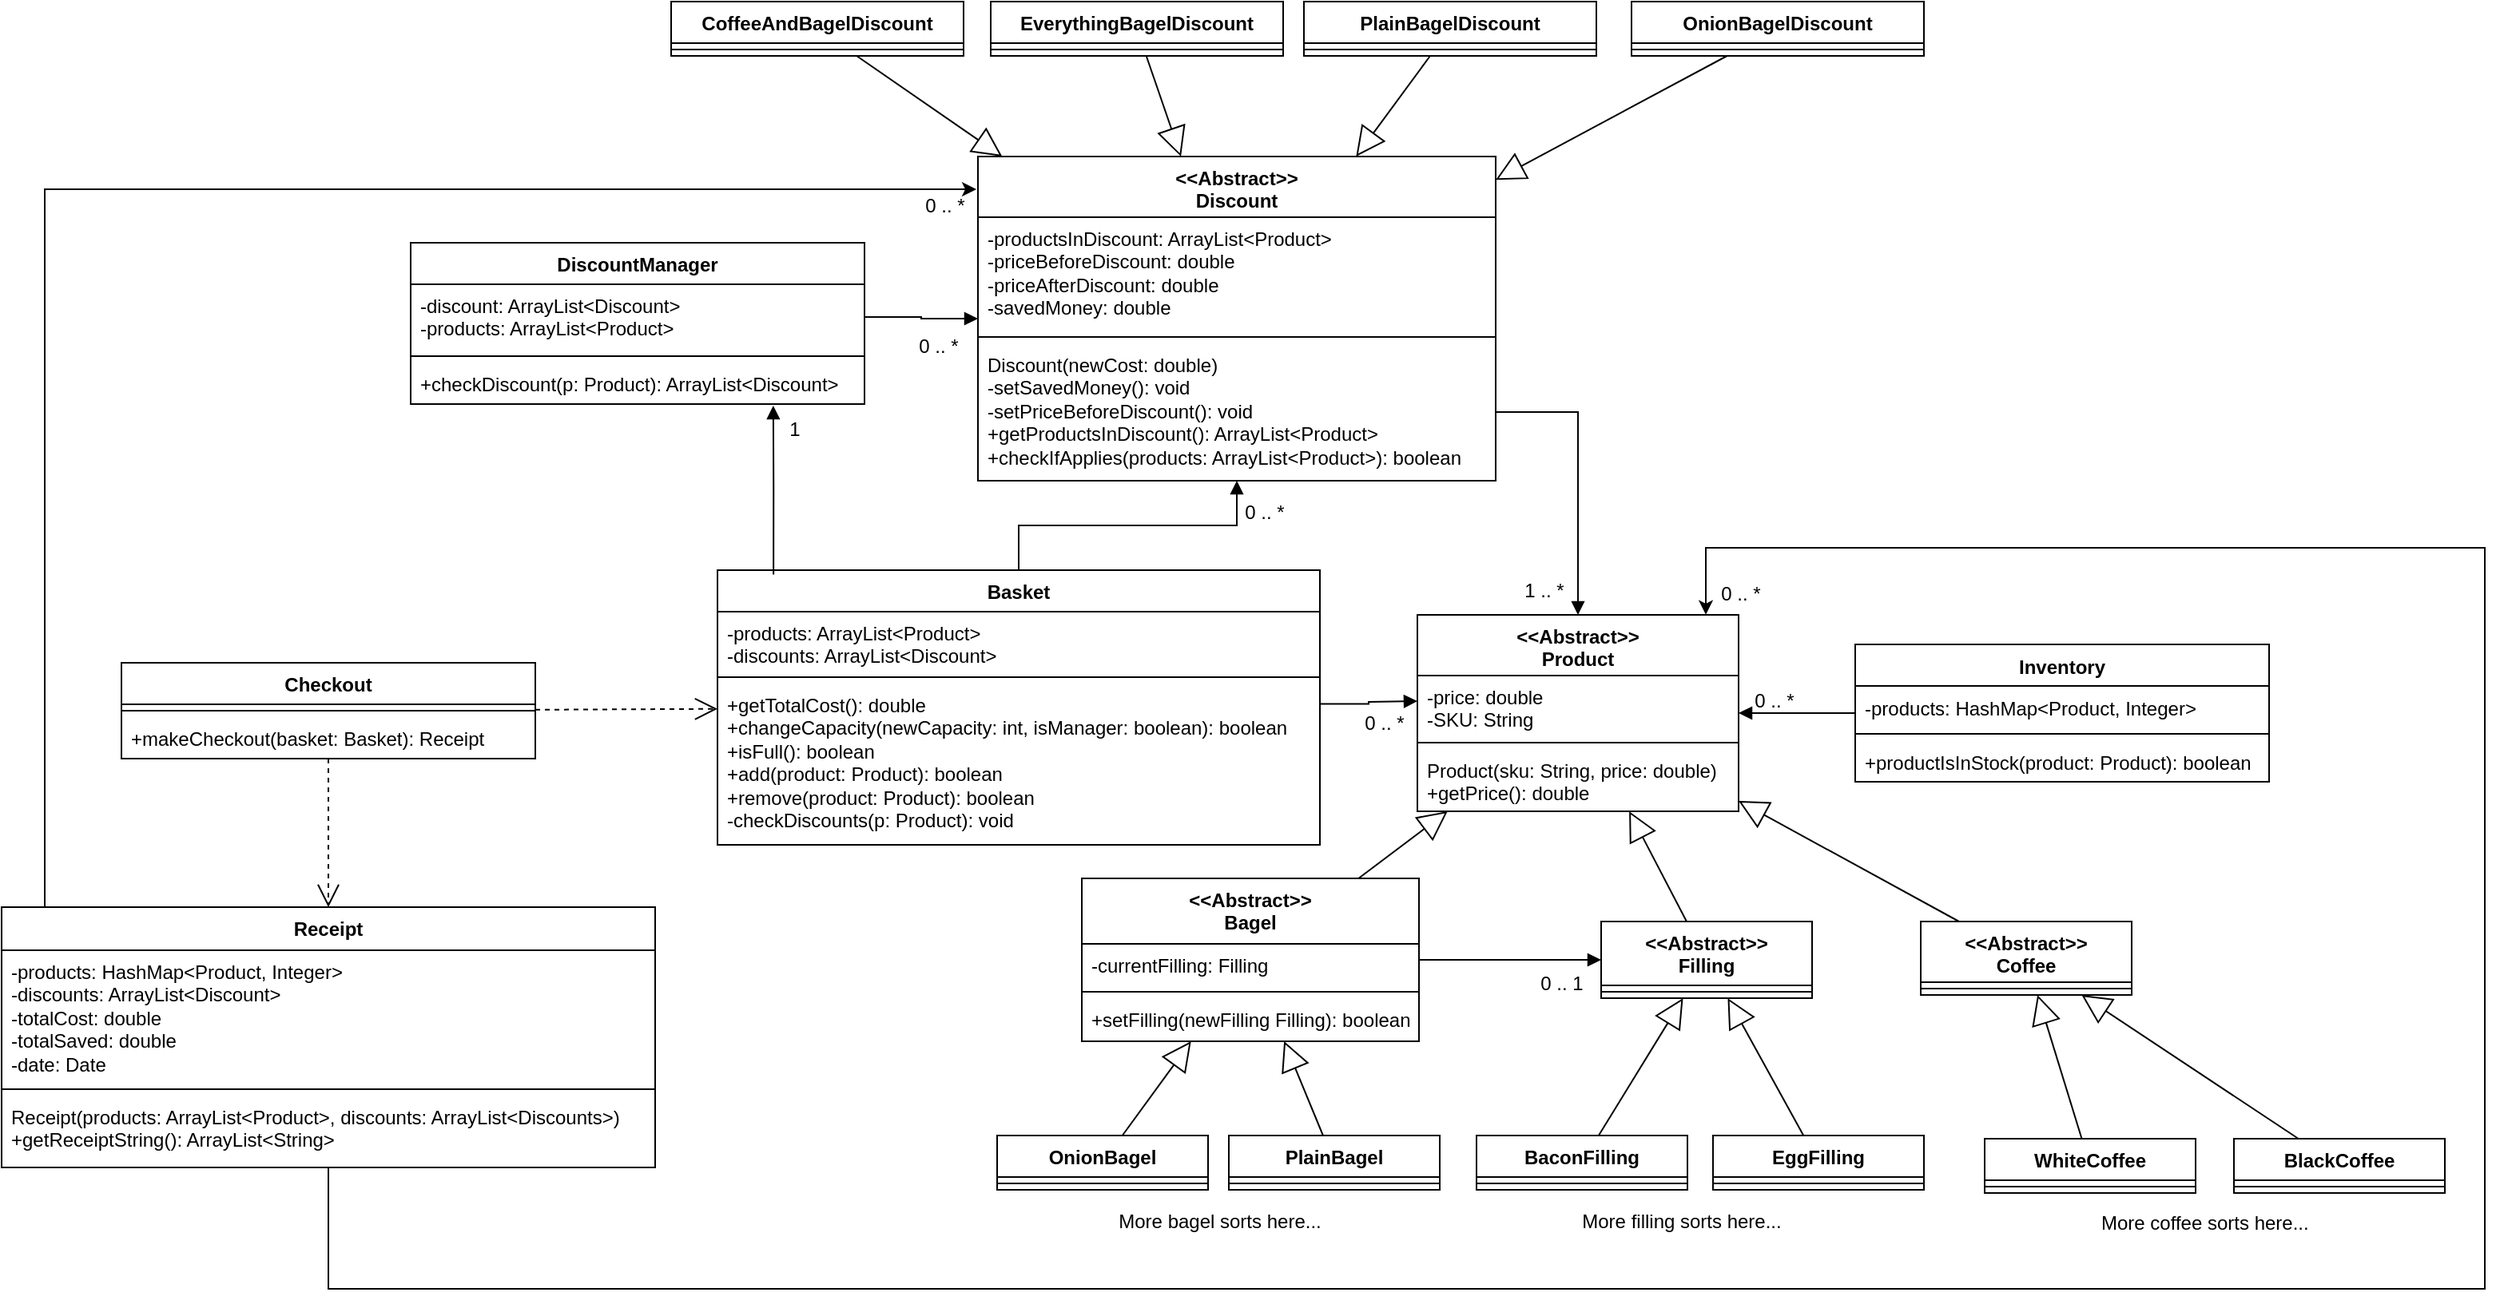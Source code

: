 <mxfile version="24.7.7">
  <diagram name="Page-1" id="9ip3kXWo48RLt1bqd2WV">
    <mxGraphModel dx="2920" dy="1353" grid="0" gridSize="10" guides="1" tooltips="1" connect="1" arrows="1" fold="1" page="0" pageScale="1" pageWidth="850" pageHeight="1100" math="0" shadow="0">
      <root>
        <mxCell id="0" />
        <mxCell id="1" parent="0" />
        <mxCell id="art9_8zCxhzfeoC4gniP-1" value="Inventory" style="swimlane;fontStyle=1;align=center;verticalAlign=top;childLayout=stackLayout;horizontal=1;startSize=26;horizontalStack=0;resizeParent=1;resizeParentMax=0;resizeLast=0;collapsible=1;marginBottom=0;whiteSpace=wrap;html=1;" parent="1" vertex="1">
          <mxGeometry x="718" y="11.5" width="259" height="86" as="geometry" />
        </mxCell>
        <mxCell id="art9_8zCxhzfeoC4gniP-2" value="-products: HashMap&amp;lt;Product, Integer&amp;gt;" style="text;strokeColor=none;fillColor=none;align=left;verticalAlign=top;spacingLeft=4;spacingRight=4;overflow=hidden;rotatable=0;points=[[0,0.5],[1,0.5]];portConstraint=eastwest;whiteSpace=wrap;html=1;" parent="art9_8zCxhzfeoC4gniP-1" vertex="1">
          <mxGeometry y="26" width="259" height="26" as="geometry" />
        </mxCell>
        <mxCell id="art9_8zCxhzfeoC4gniP-3" value="" style="line;strokeWidth=1;fillColor=none;align=left;verticalAlign=middle;spacingTop=-1;spacingLeft=3;spacingRight=3;rotatable=0;labelPosition=right;points=[];portConstraint=eastwest;strokeColor=inherit;" parent="art9_8zCxhzfeoC4gniP-1" vertex="1">
          <mxGeometry y="52" width="259" height="8" as="geometry" />
        </mxCell>
        <mxCell id="art9_8zCxhzfeoC4gniP-4" value="+productIsInStock(product: Product): boolean" style="text;strokeColor=none;fillColor=none;align=left;verticalAlign=top;spacingLeft=4;spacingRight=4;overflow=hidden;rotatable=0;points=[[0,0.5],[1,0.5]];portConstraint=eastwest;whiteSpace=wrap;html=1;" parent="art9_8zCxhzfeoC4gniP-1" vertex="1">
          <mxGeometry y="60" width="259" height="26" as="geometry" />
        </mxCell>
        <mxCell id="art9_8zCxhzfeoC4gniP-5" value="&lt;div&gt;&amp;lt;&amp;lt;Abstract&amp;gt;&amp;gt;&lt;/div&gt;Product" style="swimlane;fontStyle=1;align=center;verticalAlign=top;childLayout=stackLayout;horizontal=1;startSize=38;horizontalStack=0;resizeParent=1;resizeParentMax=0;resizeLast=0;collapsible=1;marginBottom=0;whiteSpace=wrap;html=1;" parent="1" vertex="1">
          <mxGeometry x="444" y="-7" width="201" height="123" as="geometry" />
        </mxCell>
        <mxCell id="art9_8zCxhzfeoC4gniP-6" value="-price: double&lt;div&gt;-SKU: String&lt;/div&gt;" style="text;strokeColor=none;fillColor=none;align=left;verticalAlign=top;spacingLeft=4;spacingRight=4;overflow=hidden;rotatable=0;points=[[0,0.5],[1,0.5]];portConstraint=eastwest;whiteSpace=wrap;html=1;" parent="art9_8zCxhzfeoC4gniP-5" vertex="1">
          <mxGeometry y="38" width="201" height="38" as="geometry" />
        </mxCell>
        <mxCell id="art9_8zCxhzfeoC4gniP-7" value="" style="line;strokeWidth=1;fillColor=none;align=left;verticalAlign=middle;spacingTop=-1;spacingLeft=3;spacingRight=3;rotatable=0;labelPosition=right;points=[];portConstraint=eastwest;strokeColor=inherit;" parent="art9_8zCxhzfeoC4gniP-5" vertex="1">
          <mxGeometry y="76" width="201" height="8" as="geometry" />
        </mxCell>
        <mxCell id="art9_8zCxhzfeoC4gniP-8" value="&lt;div&gt;Product(sku: String, price: double)&lt;/div&gt;+getPrice(): double" style="text;strokeColor=none;fillColor=none;align=left;verticalAlign=top;spacingLeft=4;spacingRight=4;overflow=hidden;rotatable=0;points=[[0,0.5],[1,0.5]];portConstraint=eastwest;whiteSpace=wrap;html=1;" parent="art9_8zCxhzfeoC4gniP-5" vertex="1">
          <mxGeometry y="84" width="201" height="39" as="geometry" />
        </mxCell>
        <mxCell id="art9_8zCxhzfeoC4gniP-9" value="Basket" style="swimlane;fontStyle=1;align=center;verticalAlign=top;childLayout=stackLayout;horizontal=1;startSize=26;horizontalStack=0;resizeParent=1;resizeParentMax=0;resizeLast=0;collapsible=1;marginBottom=0;whiteSpace=wrap;html=1;" parent="1" vertex="1">
          <mxGeometry x="6" y="-35" width="377" height="172" as="geometry" />
        </mxCell>
        <mxCell id="art9_8zCxhzfeoC4gniP-10" value="-products: ArrayList&amp;lt;Product&amp;gt;&lt;div&gt;-discounts: ArrayList&amp;lt;Discount&amp;gt;&lt;/div&gt;" style="text;strokeColor=none;fillColor=none;align=left;verticalAlign=top;spacingLeft=4;spacingRight=4;overflow=hidden;rotatable=0;points=[[0,0.5],[1,0.5]];portConstraint=eastwest;whiteSpace=wrap;html=1;" parent="art9_8zCxhzfeoC4gniP-9" vertex="1">
          <mxGeometry y="26" width="377" height="37" as="geometry" />
        </mxCell>
        <mxCell id="art9_8zCxhzfeoC4gniP-11" value="" style="line;strokeWidth=1;fillColor=none;align=left;verticalAlign=middle;spacingTop=-1;spacingLeft=3;spacingRight=3;rotatable=0;labelPosition=right;points=[];portConstraint=eastwest;strokeColor=inherit;" parent="art9_8zCxhzfeoC4gniP-9" vertex="1">
          <mxGeometry y="63" width="377" height="8" as="geometry" />
        </mxCell>
        <mxCell id="art9_8zCxhzfeoC4gniP-12" value="+getTotalCost(): double&lt;div&gt;+changeCapacity(newCapacity: int, isManager: boolean): boolean&lt;/div&gt;&lt;div&gt;+isFull(): boolean&lt;/div&gt;&lt;div&gt;+add(product: Product): boolean&lt;/div&gt;&lt;div&gt;+remove(product: Product): boolean&lt;/div&gt;&lt;div&gt;-checkDiscounts(p: Product): void&lt;/div&gt;" style="text;strokeColor=none;fillColor=none;align=left;verticalAlign=top;spacingLeft=4;spacingRight=4;overflow=hidden;rotatable=0;points=[[0,0.5],[1,0.5]];portConstraint=eastwest;whiteSpace=wrap;html=1;" parent="art9_8zCxhzfeoC4gniP-9" vertex="1">
          <mxGeometry y="71" width="377" height="101" as="geometry" />
        </mxCell>
        <mxCell id="art9_8zCxhzfeoC4gniP-22" value="&lt;div&gt;&amp;lt;&amp;lt;Abstract&amp;gt;&amp;gt;&lt;/div&gt;Bagel&lt;div&gt;&lt;br&gt;&lt;/div&gt;" style="swimlane;fontStyle=1;align=center;verticalAlign=top;childLayout=stackLayout;horizontal=1;startSize=41;horizontalStack=0;resizeParent=1;resizeParentMax=0;resizeLast=0;collapsible=1;marginBottom=0;whiteSpace=wrap;html=1;" parent="1" vertex="1">
          <mxGeometry x="234" y="158" width="211" height="102" as="geometry" />
        </mxCell>
        <mxCell id="art9_8zCxhzfeoC4gniP-23" value="-currentFilling: Filling" style="text;strokeColor=none;fillColor=none;align=left;verticalAlign=top;spacingLeft=4;spacingRight=4;overflow=hidden;rotatable=0;points=[[0,0.5],[1,0.5]];portConstraint=eastwest;whiteSpace=wrap;html=1;" parent="art9_8zCxhzfeoC4gniP-22" vertex="1">
          <mxGeometry y="41" width="211" height="26" as="geometry" />
        </mxCell>
        <mxCell id="art9_8zCxhzfeoC4gniP-24" value="" style="line;strokeWidth=1;fillColor=none;align=left;verticalAlign=middle;spacingTop=-1;spacingLeft=3;spacingRight=3;rotatable=0;labelPosition=right;points=[];portConstraint=eastwest;strokeColor=inherit;" parent="art9_8zCxhzfeoC4gniP-22" vertex="1">
          <mxGeometry y="67" width="211" height="8" as="geometry" />
        </mxCell>
        <mxCell id="art9_8zCxhzfeoC4gniP-25" value="+setFilling(newFilling Filling): boolean&lt;div&gt;&lt;/div&gt;" style="text;strokeColor=none;fillColor=none;align=left;verticalAlign=top;spacingLeft=4;spacingRight=4;overflow=hidden;rotatable=0;points=[[0,0.5],[1,0.5]];portConstraint=eastwest;whiteSpace=wrap;html=1;" parent="art9_8zCxhzfeoC4gniP-22" vertex="1">
          <mxGeometry y="75" width="211" height="27" as="geometry" />
        </mxCell>
        <mxCell id="art9_8zCxhzfeoC4gniP-26" value="&lt;div&gt;&amp;lt;&amp;lt;Abstract&amp;gt;&amp;gt;&lt;/div&gt;Filling" style="swimlane;fontStyle=1;align=center;verticalAlign=top;childLayout=stackLayout;horizontal=1;startSize=40;horizontalStack=0;resizeParent=1;resizeParentMax=0;resizeLast=0;collapsible=1;marginBottom=0;whiteSpace=wrap;html=1;" parent="1" vertex="1">
          <mxGeometry x="559" y="185" width="132" height="48" as="geometry" />
        </mxCell>
        <mxCell id="art9_8zCxhzfeoC4gniP-28" value="" style="line;strokeWidth=1;fillColor=none;align=left;verticalAlign=middle;spacingTop=-1;spacingLeft=3;spacingRight=3;rotatable=0;labelPosition=right;points=[];portConstraint=eastwest;strokeColor=inherit;" parent="art9_8zCxhzfeoC4gniP-26" vertex="1">
          <mxGeometry y="40" width="132" height="8" as="geometry" />
        </mxCell>
        <mxCell id="art9_8zCxhzfeoC4gniP-30" value="&lt;div&gt;&amp;lt;&amp;lt;Abstract&amp;gt;&amp;gt;&lt;/div&gt;Coffee" style="swimlane;fontStyle=1;align=center;verticalAlign=top;childLayout=stackLayout;horizontal=1;startSize=38;horizontalStack=0;resizeParent=1;resizeParentMax=0;resizeLast=0;collapsible=1;marginBottom=0;whiteSpace=wrap;html=1;" parent="1" vertex="1">
          <mxGeometry x="759" y="185" width="132" height="46" as="geometry" />
        </mxCell>
        <mxCell id="art9_8zCxhzfeoC4gniP-32" value="" style="line;strokeWidth=1;fillColor=none;align=left;verticalAlign=middle;spacingTop=-1;spacingLeft=3;spacingRight=3;rotatable=0;labelPosition=right;points=[];portConstraint=eastwest;strokeColor=inherit;" parent="art9_8zCxhzfeoC4gniP-30" vertex="1">
          <mxGeometry y="38" width="132" height="8" as="geometry" />
        </mxCell>
        <mxCell id="art9_8zCxhzfeoC4gniP-44" value="BaconFilling" style="swimlane;fontStyle=1;align=center;verticalAlign=top;childLayout=stackLayout;horizontal=1;startSize=26;horizontalStack=0;resizeParent=1;resizeParentMax=0;resizeLast=0;collapsible=1;marginBottom=0;whiteSpace=wrap;html=1;" parent="1" vertex="1">
          <mxGeometry x="481" y="319" width="132" height="34" as="geometry" />
        </mxCell>
        <mxCell id="art9_8zCxhzfeoC4gniP-46" value="" style="line;strokeWidth=1;fillColor=none;align=left;verticalAlign=middle;spacingTop=-1;spacingLeft=3;spacingRight=3;rotatable=0;labelPosition=right;points=[];portConstraint=eastwest;strokeColor=inherit;" parent="art9_8zCxhzfeoC4gniP-44" vertex="1">
          <mxGeometry y="26" width="132" height="8" as="geometry" />
        </mxCell>
        <mxCell id="art9_8zCxhzfeoC4gniP-48" value="EggFilling" style="swimlane;fontStyle=1;align=center;verticalAlign=top;childLayout=stackLayout;horizontal=1;startSize=26;horizontalStack=0;resizeParent=1;resizeParentMax=0;resizeLast=0;collapsible=1;marginBottom=0;whiteSpace=wrap;html=1;" parent="1" vertex="1">
          <mxGeometry x="629" y="319" width="132" height="34" as="geometry" />
        </mxCell>
        <mxCell id="art9_8zCxhzfeoC4gniP-49" value="" style="line;strokeWidth=1;fillColor=none;align=left;verticalAlign=middle;spacingTop=-1;spacingLeft=3;spacingRight=3;rotatable=0;labelPosition=right;points=[];portConstraint=eastwest;strokeColor=inherit;" parent="art9_8zCxhzfeoC4gniP-48" vertex="1">
          <mxGeometry y="26" width="132" height="8" as="geometry" />
        </mxCell>
        <mxCell id="art9_8zCxhzfeoC4gniP-51" value="BlackCoffee" style="swimlane;fontStyle=1;align=center;verticalAlign=top;childLayout=stackLayout;horizontal=1;startSize=26;horizontalStack=0;resizeParent=1;resizeParentMax=0;resizeLast=0;collapsible=1;marginBottom=0;whiteSpace=wrap;html=1;" parent="1" vertex="1">
          <mxGeometry x="955" y="321" width="132" height="34" as="geometry" />
        </mxCell>
        <mxCell id="art9_8zCxhzfeoC4gniP-52" value="" style="line;strokeWidth=1;fillColor=none;align=left;verticalAlign=middle;spacingTop=-1;spacingLeft=3;spacingRight=3;rotatable=0;labelPosition=right;points=[];portConstraint=eastwest;strokeColor=inherit;" parent="art9_8zCxhzfeoC4gniP-51" vertex="1">
          <mxGeometry y="26" width="132" height="8" as="geometry" />
        </mxCell>
        <mxCell id="art9_8zCxhzfeoC4gniP-53" value="WhiteCoffee" style="swimlane;fontStyle=1;align=center;verticalAlign=top;childLayout=stackLayout;horizontal=1;startSize=26;horizontalStack=0;resizeParent=1;resizeParentMax=0;resizeLast=0;collapsible=1;marginBottom=0;whiteSpace=wrap;html=1;" parent="1" vertex="1">
          <mxGeometry x="799" y="321" width="132" height="34" as="geometry" />
        </mxCell>
        <mxCell id="art9_8zCxhzfeoC4gniP-54" value="" style="line;strokeWidth=1;fillColor=none;align=left;verticalAlign=middle;spacingTop=-1;spacingLeft=3;spacingRight=3;rotatable=0;labelPosition=right;points=[];portConstraint=eastwest;strokeColor=inherit;" parent="art9_8zCxhzfeoC4gniP-53" vertex="1">
          <mxGeometry y="26" width="132" height="8" as="geometry" />
        </mxCell>
        <mxCell id="art9_8zCxhzfeoC4gniP-56" value="OnionBagel" style="swimlane;fontStyle=1;align=center;verticalAlign=top;childLayout=stackLayout;horizontal=1;startSize=26;horizontalStack=0;resizeParent=1;resizeParentMax=0;resizeLast=0;collapsible=1;marginBottom=0;whiteSpace=wrap;html=1;" parent="1" vertex="1">
          <mxGeometry x="181" y="319" width="132" height="34" as="geometry" />
        </mxCell>
        <mxCell id="art9_8zCxhzfeoC4gniP-57" value="" style="line;strokeWidth=1;fillColor=none;align=left;verticalAlign=middle;spacingTop=-1;spacingLeft=3;spacingRight=3;rotatable=0;labelPosition=right;points=[];portConstraint=eastwest;strokeColor=inherit;" parent="art9_8zCxhzfeoC4gniP-56" vertex="1">
          <mxGeometry y="26" width="132" height="8" as="geometry" />
        </mxCell>
        <mxCell id="art9_8zCxhzfeoC4gniP-58" value="PlainBagel" style="swimlane;fontStyle=1;align=center;verticalAlign=top;childLayout=stackLayout;horizontal=1;startSize=26;horizontalStack=0;resizeParent=1;resizeParentMax=0;resizeLast=0;collapsible=1;marginBottom=0;whiteSpace=wrap;html=1;" parent="1" vertex="1">
          <mxGeometry x="326" y="319" width="132" height="34" as="geometry" />
        </mxCell>
        <mxCell id="art9_8zCxhzfeoC4gniP-59" value="" style="line;strokeWidth=1;fillColor=none;align=left;verticalAlign=middle;spacingTop=-1;spacingLeft=3;spacingRight=3;rotatable=0;labelPosition=right;points=[];portConstraint=eastwest;strokeColor=inherit;" parent="art9_8zCxhzfeoC4gniP-58" vertex="1">
          <mxGeometry y="26" width="132" height="8" as="geometry" />
        </mxCell>
        <mxCell id="art9_8zCxhzfeoC4gniP-60" value="More bagel sorts here..." style="text;html=1;align=center;verticalAlign=middle;resizable=0;points=[];autosize=1;strokeColor=none;fillColor=none;" parent="1" vertex="1">
          <mxGeometry x="247" y="360" width="145" height="26" as="geometry" />
        </mxCell>
        <mxCell id="qm8J2a9NlmdEbv07r1MO-5" value="" style="endArrow=block;endSize=16;endFill=0;html=1;rounded=0;" parent="1" source="art9_8zCxhzfeoC4gniP-22" target="art9_8zCxhzfeoC4gniP-5" edge="1">
          <mxGeometry width="160" relative="1" as="geometry">
            <mxPoint x="376" y="228" as="sourcePoint" />
            <mxPoint x="536" y="228" as="targetPoint" />
          </mxGeometry>
        </mxCell>
        <mxCell id="qm8J2a9NlmdEbv07r1MO-6" value="" style="endArrow=block;endSize=16;endFill=0;html=1;rounded=0;" parent="1" source="art9_8zCxhzfeoC4gniP-26" target="art9_8zCxhzfeoC4gniP-5" edge="1">
          <mxGeometry width="160" relative="1" as="geometry">
            <mxPoint x="444" y="167" as="sourcePoint" />
            <mxPoint x="523" y="102" as="targetPoint" />
          </mxGeometry>
        </mxCell>
        <mxCell id="qm8J2a9NlmdEbv07r1MO-7" value="" style="endArrow=block;endSize=16;endFill=0;html=1;rounded=0;" parent="1" source="art9_8zCxhzfeoC4gniP-30" target="art9_8zCxhzfeoC4gniP-5" edge="1">
          <mxGeometry width="160" relative="1" as="geometry">
            <mxPoint x="454" y="177" as="sourcePoint" />
            <mxPoint x="533" y="112" as="targetPoint" />
          </mxGeometry>
        </mxCell>
        <mxCell id="qm8J2a9NlmdEbv07r1MO-8" value="" style="endArrow=block;endSize=16;endFill=0;html=1;rounded=0;" parent="1" source="art9_8zCxhzfeoC4gniP-56" target="art9_8zCxhzfeoC4gniP-22" edge="1">
          <mxGeometry width="160" relative="1" as="geometry">
            <mxPoint x="436" y="170" as="sourcePoint" />
            <mxPoint x="522" y="102" as="targetPoint" />
          </mxGeometry>
        </mxCell>
        <mxCell id="qm8J2a9NlmdEbv07r1MO-9" value="" style="endArrow=block;endSize=16;endFill=0;html=1;rounded=0;" parent="1" source="art9_8zCxhzfeoC4gniP-44" target="art9_8zCxhzfeoC4gniP-26" edge="1">
          <mxGeometry width="160" relative="1" as="geometry">
            <mxPoint x="389" y="298" as="sourcePoint" />
            <mxPoint x="386" y="257" as="targetPoint" />
          </mxGeometry>
        </mxCell>
        <mxCell id="qm8J2a9NlmdEbv07r1MO-10" value="" style="endArrow=block;endSize=16;endFill=0;html=1;rounded=0;" parent="1" source="art9_8zCxhzfeoC4gniP-51" target="art9_8zCxhzfeoC4gniP-30" edge="1">
          <mxGeometry width="160" relative="1" as="geometry">
            <mxPoint x="399" y="308" as="sourcePoint" />
            <mxPoint x="396" y="267" as="targetPoint" />
          </mxGeometry>
        </mxCell>
        <mxCell id="BCboe23XsfwSdjKiVmGU-1" value="" style="endArrow=block;endFill=1;html=1;edgeStyle=orthogonalEdgeStyle;align=left;verticalAlign=top;rounded=0;" parent="1" source="art9_8zCxhzfeoC4gniP-1" target="art9_8zCxhzfeoC4gniP-5" edge="1">
          <mxGeometry x="0.359" y="33" relative="1" as="geometry">
            <mxPoint x="381" y="74" as="sourcePoint" />
            <mxPoint x="541" y="74" as="targetPoint" />
            <mxPoint y="1" as="offset" />
          </mxGeometry>
        </mxCell>
        <mxCell id="BCboe23XsfwSdjKiVmGU-3" value="0 .. *" style="text;html=1;align=center;verticalAlign=middle;resizable=0;points=[];autosize=1;strokeColor=none;fillColor=none;" parent="1" vertex="1">
          <mxGeometry x="645" y="34" width="43" height="26" as="geometry" />
        </mxCell>
        <mxCell id="BCboe23XsfwSdjKiVmGU-4" value="" style="endArrow=block;endFill=1;html=1;edgeStyle=orthogonalEdgeStyle;align=left;verticalAlign=top;rounded=0;exitX=1.001;exitY=0.126;exitDx=0;exitDy=0;exitPerimeter=0;" parent="1" source="art9_8zCxhzfeoC4gniP-12" edge="1">
          <mxGeometry x="0.359" y="33" relative="1" as="geometry">
            <mxPoint x="408" y="-78" as="sourcePoint" />
            <mxPoint x="444" y="47" as="targetPoint" />
            <mxPoint y="1" as="offset" />
          </mxGeometry>
        </mxCell>
        <mxCell id="BCboe23XsfwSdjKiVmGU-5" value="0 .. *" style="text;html=1;align=center;verticalAlign=middle;resizable=0;points=[];autosize=1;strokeColor=none;fillColor=none;" parent="1" vertex="1">
          <mxGeometry x="401" y="48" width="43" height="26" as="geometry" />
        </mxCell>
        <mxCell id="BCboe23XsfwSdjKiVmGU-7" value="" style="endArrow=block;endSize=16;endFill=0;html=1;rounded=0;" parent="1" source="art9_8zCxhzfeoC4gniP-58" target="art9_8zCxhzfeoC4gniP-22" edge="1">
          <mxGeometry width="160" relative="1" as="geometry">
            <mxPoint x="264" y="286" as="sourcePoint" />
            <mxPoint x="300" y="255" as="targetPoint" />
          </mxGeometry>
        </mxCell>
        <mxCell id="BCboe23XsfwSdjKiVmGU-9" value="" style="endArrow=block;endSize=16;endFill=0;html=1;rounded=0;" parent="1" source="art9_8zCxhzfeoC4gniP-48" target="art9_8zCxhzfeoC4gniP-26" edge="1">
          <mxGeometry width="160" relative="1" as="geometry">
            <mxPoint x="574" y="286" as="sourcePoint" />
            <mxPoint x="598" y="255" as="targetPoint" />
          </mxGeometry>
        </mxCell>
        <mxCell id="BCboe23XsfwSdjKiVmGU-10" value="" style="endArrow=block;endSize=16;endFill=0;html=1;rounded=0;" parent="1" source="art9_8zCxhzfeoC4gniP-53" target="art9_8zCxhzfeoC4gniP-30" edge="1">
          <mxGeometry width="160" relative="1" as="geometry">
            <mxPoint x="894" y="171" as="sourcePoint" />
            <mxPoint x="713" y="106" as="targetPoint" />
          </mxGeometry>
        </mxCell>
        <mxCell id="BCboe23XsfwSdjKiVmGU-11" value="More filling sorts here..." style="text;html=1;align=center;verticalAlign=middle;resizable=0;points=[];autosize=1;strokeColor=none;fillColor=none;" parent="1" vertex="1">
          <mxGeometry x="537" y="360" width="143" height="26" as="geometry" />
        </mxCell>
        <mxCell id="BCboe23XsfwSdjKiVmGU-12" value="&lt;span style=&quot;color: rgb(0, 0, 0); font-family: Helvetica; font-size: 12px; font-style: normal; font-variant-ligatures: normal; font-variant-caps: normal; font-weight: 400; letter-spacing: normal; orphans: 2; text-align: center; text-indent: 0px; text-transform: none; widows: 2; word-spacing: 0px; -webkit-text-stroke-width: 0px; white-space: nowrap; background-color: rgb(255, 255, 255); text-decoration-thickness: initial; text-decoration-style: initial; text-decoration-color: initial; display: inline !important; float: none;&quot;&gt;More coffee sorts here...&lt;/span&gt;" style="text;whiteSpace=wrap;html=1;" parent="1" vertex="1">
          <mxGeometry x="869.5" y="360" width="153" height="36" as="geometry" />
        </mxCell>
        <mxCell id="BCboe23XsfwSdjKiVmGU-13" value="" style="endArrow=block;endFill=1;html=1;edgeStyle=orthogonalEdgeStyle;align=left;verticalAlign=top;rounded=0;" parent="1" source="art9_8zCxhzfeoC4gniP-22" target="art9_8zCxhzfeoC4gniP-26" edge="1">
          <mxGeometry x="0.359" y="33" relative="1" as="geometry">
            <mxPoint x="432" y="198" as="sourcePoint" />
            <mxPoint x="548" y="197" as="targetPoint" />
            <mxPoint y="1" as="offset" />
          </mxGeometry>
        </mxCell>
        <mxCell id="BCboe23XsfwSdjKiVmGU-14" value="0 .. 1" style="text;html=1;align=center;verticalAlign=middle;resizable=0;points=[];autosize=1;strokeColor=none;fillColor=none;" parent="1" vertex="1">
          <mxGeometry x="511" y="211" width="45" height="26" as="geometry" />
        </mxCell>
        <mxCell id="Cs3mGVTrs86efKaVRoAc-2" value="DiscountManager" style="swimlane;fontStyle=1;align=center;verticalAlign=top;childLayout=stackLayout;horizontal=1;startSize=26;horizontalStack=0;resizeParent=1;resizeParentMax=0;resizeLast=0;collapsible=1;marginBottom=0;whiteSpace=wrap;html=1;" parent="1" vertex="1">
          <mxGeometry x="-186" y="-240" width="284" height="101" as="geometry" />
        </mxCell>
        <mxCell id="Cs3mGVTrs86efKaVRoAc-3" value="-discount: ArrayList&amp;lt;Discount&amp;gt;&lt;div&gt;-products: ArrayList&amp;lt;Product&amp;gt;&lt;/div&gt;" style="text;strokeColor=none;fillColor=none;align=left;verticalAlign=top;spacingLeft=4;spacingRight=4;overflow=hidden;rotatable=0;points=[[0,0.5],[1,0.5]];portConstraint=eastwest;whiteSpace=wrap;html=1;" parent="Cs3mGVTrs86efKaVRoAc-2" vertex="1">
          <mxGeometry y="26" width="284" height="41" as="geometry" />
        </mxCell>
        <mxCell id="Cs3mGVTrs86efKaVRoAc-4" value="" style="line;strokeWidth=1;fillColor=none;align=left;verticalAlign=middle;spacingTop=-1;spacingLeft=3;spacingRight=3;rotatable=0;labelPosition=right;points=[];portConstraint=eastwest;strokeColor=inherit;" parent="Cs3mGVTrs86efKaVRoAc-2" vertex="1">
          <mxGeometry y="67" width="284" height="8" as="geometry" />
        </mxCell>
        <mxCell id="Cs3mGVTrs86efKaVRoAc-5" value="+checkDiscount(p: Product): ArrayList&amp;lt;Discount&amp;gt;" style="text;strokeColor=none;fillColor=none;align=left;verticalAlign=top;spacingLeft=4;spacingRight=4;overflow=hidden;rotatable=0;points=[[0,0.5],[1,0.5]];portConstraint=eastwest;whiteSpace=wrap;html=1;" parent="Cs3mGVTrs86efKaVRoAc-2" vertex="1">
          <mxGeometry y="75" width="284" height="26" as="geometry" />
        </mxCell>
        <mxCell id="Cs3mGVTrs86efKaVRoAc-6" value="&lt;div&gt;&amp;lt;&amp;lt;Abstract&amp;gt;&amp;gt;&lt;/div&gt;&lt;div&gt;Discount&lt;/div&gt;" style="swimlane;fontStyle=1;align=center;verticalAlign=top;childLayout=stackLayout;horizontal=1;startSize=38;horizontalStack=0;resizeParent=1;resizeParentMax=0;resizeLast=0;collapsible=1;marginBottom=0;whiteSpace=wrap;html=1;" parent="1" vertex="1">
          <mxGeometry x="169" y="-294" width="324" height="203" as="geometry" />
        </mxCell>
        <mxCell id="Cs3mGVTrs86efKaVRoAc-7" value="-productsInDiscount: ArrayList&amp;lt;Product&amp;gt;&lt;div&gt;-priceBeforeDiscount: double&lt;/div&gt;&lt;div&gt;-priceAfterDiscount: double&lt;/div&gt;&lt;div&gt;-savedMoney: double&lt;/div&gt;" style="text;strokeColor=none;fillColor=none;align=left;verticalAlign=top;spacingLeft=4;spacingRight=4;overflow=hidden;rotatable=0;points=[[0,0.5],[1,0.5]];portConstraint=eastwest;whiteSpace=wrap;html=1;" parent="Cs3mGVTrs86efKaVRoAc-6" vertex="1">
          <mxGeometry y="38" width="324" height="71" as="geometry" />
        </mxCell>
        <mxCell id="Cs3mGVTrs86efKaVRoAc-8" value="" style="line;strokeWidth=1;fillColor=none;align=left;verticalAlign=middle;spacingTop=-1;spacingLeft=3;spacingRight=3;rotatable=0;labelPosition=right;points=[];portConstraint=eastwest;strokeColor=inherit;" parent="Cs3mGVTrs86efKaVRoAc-6" vertex="1">
          <mxGeometry y="109" width="324" height="8" as="geometry" />
        </mxCell>
        <mxCell id="Cs3mGVTrs86efKaVRoAc-9" value="Discount(newCost: double)&lt;div&gt;&lt;/div&gt;&lt;div&gt;-setSavedMoney(): void&lt;/div&gt;&lt;div&gt;-setPriceBeforeDiscount(): void&lt;/div&gt;&lt;div&gt;+getProductsInDiscount(): ArrayList&amp;lt;Product&amp;gt;&lt;/div&gt;&lt;div&gt;+checkIfApplies(products: ArrayList&amp;lt;Product&amp;gt;): boolean&lt;/div&gt;&lt;div&gt;&lt;br&gt;&lt;/div&gt;" style="text;strokeColor=none;fillColor=none;align=left;verticalAlign=top;spacingLeft=4;spacingRight=4;overflow=hidden;rotatable=0;points=[[0,0.5],[1,0.5]];portConstraint=eastwest;whiteSpace=wrap;html=1;" parent="Cs3mGVTrs86efKaVRoAc-6" vertex="1">
          <mxGeometry y="117" width="324" height="86" as="geometry" />
        </mxCell>
        <mxCell id="Cs3mGVTrs86efKaVRoAc-10" value="" style="endArrow=block;endFill=1;html=1;edgeStyle=orthogonalEdgeStyle;align=left;verticalAlign=top;rounded=0;" parent="1" source="Cs3mGVTrs86efKaVRoAc-3" target="Cs3mGVTrs86efKaVRoAc-6" edge="1">
          <mxGeometry x="0.359" y="33" relative="1" as="geometry">
            <mxPoint x="72" y="-181" as="sourcePoint" />
            <mxPoint x="133" y="-182" as="targetPoint" />
            <mxPoint y="1" as="offset" />
          </mxGeometry>
        </mxCell>
        <mxCell id="Cs3mGVTrs86efKaVRoAc-11" value="0 .. *" style="text;html=1;align=center;verticalAlign=middle;resizable=0;points=[];autosize=1;strokeColor=none;fillColor=none;" parent="1" vertex="1">
          <mxGeometry x="122" y="-188" width="43" height="26" as="geometry" />
        </mxCell>
        <mxCell id="Cs3mGVTrs86efKaVRoAc-12" value="" style="endArrow=block;endFill=1;html=1;edgeStyle=orthogonalEdgeStyle;align=left;verticalAlign=top;rounded=0;" parent="1" source="art9_8zCxhzfeoC4gniP-9" target="Cs3mGVTrs86efKaVRoAc-6" edge="1">
          <mxGeometry x="0.359" y="33" relative="1" as="geometry">
            <mxPoint x="261" y="-57" as="sourcePoint" />
            <mxPoint x="322" y="-58" as="targetPoint" />
            <mxPoint y="1" as="offset" />
          </mxGeometry>
        </mxCell>
        <mxCell id="Cs3mGVTrs86efKaVRoAc-13" value="0 .. *" style="text;html=1;align=center;verticalAlign=middle;resizable=0;points=[];autosize=1;strokeColor=none;fillColor=none;" parent="1" vertex="1">
          <mxGeometry x="326" y="-84" width="43" height="26" as="geometry" />
        </mxCell>
        <mxCell id="Cs3mGVTrs86efKaVRoAc-14" value="CoffeeAndBagelDiscount" style="swimlane;fontStyle=1;align=center;verticalAlign=top;childLayout=stackLayout;horizontal=1;startSize=26;horizontalStack=0;resizeParent=1;resizeParentMax=0;resizeLast=0;collapsible=1;marginBottom=0;whiteSpace=wrap;html=1;" parent="1" vertex="1">
          <mxGeometry x="-23" y="-391" width="183" height="34" as="geometry" />
        </mxCell>
        <mxCell id="Cs3mGVTrs86efKaVRoAc-15" value="" style="line;strokeWidth=1;fillColor=none;align=left;verticalAlign=middle;spacingTop=-1;spacingLeft=3;spacingRight=3;rotatable=0;labelPosition=right;points=[];portConstraint=eastwest;strokeColor=inherit;" parent="Cs3mGVTrs86efKaVRoAc-14" vertex="1">
          <mxGeometry y="26" width="183" height="8" as="geometry" />
        </mxCell>
        <mxCell id="Cs3mGVTrs86efKaVRoAc-16" value="EverythingBagelDiscount" style="swimlane;fontStyle=1;align=center;verticalAlign=top;childLayout=stackLayout;horizontal=1;startSize=26;horizontalStack=0;resizeParent=1;resizeParentMax=0;resizeLast=0;collapsible=1;marginBottom=0;whiteSpace=wrap;html=1;" parent="1" vertex="1">
          <mxGeometry x="177" y="-391" width="183" height="34" as="geometry" />
        </mxCell>
        <mxCell id="Cs3mGVTrs86efKaVRoAc-17" value="" style="line;strokeWidth=1;fillColor=none;align=left;verticalAlign=middle;spacingTop=-1;spacingLeft=3;spacingRight=3;rotatable=0;labelPosition=right;points=[];portConstraint=eastwest;strokeColor=inherit;" parent="Cs3mGVTrs86efKaVRoAc-16" vertex="1">
          <mxGeometry y="26" width="183" height="8" as="geometry" />
        </mxCell>
        <mxCell id="Cs3mGVTrs86efKaVRoAc-18" value="PlainBagelDiscount" style="swimlane;fontStyle=1;align=center;verticalAlign=top;childLayout=stackLayout;horizontal=1;startSize=26;horizontalStack=0;resizeParent=1;resizeParentMax=0;resizeLast=0;collapsible=1;marginBottom=0;whiteSpace=wrap;html=1;" parent="1" vertex="1">
          <mxGeometry x="373" y="-391" width="183" height="34" as="geometry" />
        </mxCell>
        <mxCell id="Cs3mGVTrs86efKaVRoAc-19" value="" style="line;strokeWidth=1;fillColor=none;align=left;verticalAlign=middle;spacingTop=-1;spacingLeft=3;spacingRight=3;rotatable=0;labelPosition=right;points=[];portConstraint=eastwest;strokeColor=inherit;" parent="Cs3mGVTrs86efKaVRoAc-18" vertex="1">
          <mxGeometry y="26" width="183" height="8" as="geometry" />
        </mxCell>
        <mxCell id="Cs3mGVTrs86efKaVRoAc-20" value="OnionBagelDiscount" style="swimlane;fontStyle=1;align=center;verticalAlign=top;childLayout=stackLayout;horizontal=1;startSize=26;horizontalStack=0;resizeParent=1;resizeParentMax=0;resizeLast=0;collapsible=1;marginBottom=0;whiteSpace=wrap;html=1;" parent="1" vertex="1">
          <mxGeometry x="578" y="-391" width="183" height="34" as="geometry" />
        </mxCell>
        <mxCell id="Cs3mGVTrs86efKaVRoAc-21" value="" style="line;strokeWidth=1;fillColor=none;align=left;verticalAlign=middle;spacingTop=-1;spacingLeft=3;spacingRight=3;rotatable=0;labelPosition=right;points=[];portConstraint=eastwest;strokeColor=inherit;" parent="Cs3mGVTrs86efKaVRoAc-20" vertex="1">
          <mxGeometry y="26" width="183" height="8" as="geometry" />
        </mxCell>
        <mxCell id="Cs3mGVTrs86efKaVRoAc-22" value="" style="endArrow=block;endSize=16;endFill=0;html=1;rounded=0;" parent="1" source="Cs3mGVTrs86efKaVRoAc-20" target="Cs3mGVTrs86efKaVRoAc-6" edge="1">
          <mxGeometry width="160" relative="1" as="geometry">
            <mxPoint x="675" y="-246" as="sourcePoint" />
            <mxPoint x="537" y="-322" as="targetPoint" />
          </mxGeometry>
        </mxCell>
        <mxCell id="Cs3mGVTrs86efKaVRoAc-23" value="" style="endArrow=block;endSize=16;endFill=0;html=1;rounded=0;" parent="1" source="Cs3mGVTrs86efKaVRoAc-18" target="Cs3mGVTrs86efKaVRoAc-6" edge="1">
          <mxGeometry width="160" relative="1" as="geometry">
            <mxPoint x="648" y="-347" as="sourcePoint" />
            <mxPoint x="503" y="-269" as="targetPoint" />
          </mxGeometry>
        </mxCell>
        <mxCell id="Cs3mGVTrs86efKaVRoAc-24" value="" style="endArrow=block;endSize=16;endFill=0;html=1;rounded=0;" parent="1" source="Cs3mGVTrs86efKaVRoAc-16" target="Cs3mGVTrs86efKaVRoAc-6" edge="1">
          <mxGeometry width="160" relative="1" as="geometry">
            <mxPoint x="658" y="-337" as="sourcePoint" />
            <mxPoint x="513" y="-259" as="targetPoint" />
          </mxGeometry>
        </mxCell>
        <mxCell id="Cs3mGVTrs86efKaVRoAc-25" value="" style="endArrow=block;endSize=16;endFill=0;html=1;rounded=0;" parent="1" source="Cs3mGVTrs86efKaVRoAc-14" target="Cs3mGVTrs86efKaVRoAc-6" edge="1">
          <mxGeometry width="160" relative="1" as="geometry">
            <mxPoint x="668" y="-327" as="sourcePoint" />
            <mxPoint x="523" y="-249" as="targetPoint" />
          </mxGeometry>
        </mxCell>
        <mxCell id="Cs3mGVTrs86efKaVRoAc-27" value="" style="endArrow=block;endFill=1;html=1;edgeStyle=orthogonalEdgeStyle;align=left;verticalAlign=top;rounded=0;exitX=1;exitY=0.5;exitDx=0;exitDy=0;" parent="1" source="Cs3mGVTrs86efKaVRoAc-9" target="art9_8zCxhzfeoC4gniP-5" edge="1">
          <mxGeometry x="0.359" y="33" relative="1" as="geometry">
            <mxPoint x="205" y="-13" as="sourcePoint" />
            <mxPoint x="341" y="-81" as="targetPoint" />
            <mxPoint y="1" as="offset" />
          </mxGeometry>
        </mxCell>
        <mxCell id="Cs3mGVTrs86efKaVRoAc-28" value="1 .. *" style="text;html=1;align=center;verticalAlign=middle;resizable=0;points=[];autosize=1;strokeColor=none;fillColor=none;" parent="1" vertex="1">
          <mxGeometry x="501" y="-35" width="43" height="26" as="geometry" />
        </mxCell>
        <mxCell id="Cs3mGVTrs86efKaVRoAc-29" value="" style="endArrow=block;endFill=1;html=1;edgeStyle=orthogonalEdgeStyle;align=left;verticalAlign=top;rounded=0;entryX=0.799;entryY=1.038;entryDx=0;entryDy=0;entryPerimeter=0;exitX=0.093;exitY=0.016;exitDx=0;exitDy=0;exitPerimeter=0;" parent="1" source="art9_8zCxhzfeoC4gniP-9" target="Cs3mGVTrs86efKaVRoAc-5" edge="1">
          <mxGeometry x="0.359" y="33" relative="1" as="geometry">
            <mxPoint x="205" y="-13" as="sourcePoint" />
            <mxPoint x="341" y="-81" as="targetPoint" />
            <mxPoint y="1" as="offset" />
          </mxGeometry>
        </mxCell>
        <mxCell id="Cs3mGVTrs86efKaVRoAc-30" value="1" style="text;html=1;align=center;verticalAlign=middle;resizable=0;points=[];autosize=1;strokeColor=none;fillColor=none;" parent="1" vertex="1">
          <mxGeometry x="41" y="-136" width="25" height="26" as="geometry" />
        </mxCell>
        <mxCell id="5Ej-uRxh3G5whsdzokFy-1" value="Checkout" style="swimlane;fontStyle=1;align=center;verticalAlign=top;childLayout=stackLayout;horizontal=1;startSize=26;horizontalStack=0;resizeParent=1;resizeParentMax=0;resizeLast=0;collapsible=1;marginBottom=0;whiteSpace=wrap;html=1;" parent="1" vertex="1">
          <mxGeometry x="-367" y="23" width="259" height="60" as="geometry" />
        </mxCell>
        <mxCell id="5Ej-uRxh3G5whsdzokFy-3" value="" style="line;strokeWidth=1;fillColor=none;align=left;verticalAlign=middle;spacingTop=-1;spacingLeft=3;spacingRight=3;rotatable=0;labelPosition=right;points=[];portConstraint=eastwest;strokeColor=inherit;" parent="5Ej-uRxh3G5whsdzokFy-1" vertex="1">
          <mxGeometry y="26" width="259" height="8" as="geometry" />
        </mxCell>
        <mxCell id="5Ej-uRxh3G5whsdzokFy-4" value="+makeCheckout(basket: Basket): Receipt" style="text;strokeColor=none;fillColor=none;align=left;verticalAlign=top;spacingLeft=4;spacingRight=4;overflow=hidden;rotatable=0;points=[[0,0.5],[1,0.5]];portConstraint=eastwest;whiteSpace=wrap;html=1;" parent="5Ej-uRxh3G5whsdzokFy-1" vertex="1">
          <mxGeometry y="34" width="259" height="26" as="geometry" />
        </mxCell>
        <mxCell id="5Ej-uRxh3G5whsdzokFy-7" value="" style="endArrow=open;endSize=12;dashed=1;html=1;rounded=0;" parent="1" source="5Ej-uRxh3G5whsdzokFy-1" target="art9_8zCxhzfeoC4gniP-9" edge="1">
          <mxGeometry width="160" relative="1" as="geometry">
            <mxPoint x="221" y="46" as="sourcePoint" />
            <mxPoint x="381" y="46" as="targetPoint" />
          </mxGeometry>
        </mxCell>
        <mxCell id="5Ej-uRxh3G5whsdzokFy-13" value="" style="endArrow=open;endSize=12;dashed=1;html=1;rounded=0;" parent="1" source="5Ej-uRxh3G5whsdzokFy-1" target="5Ej-uRxh3G5whsdzokFy-14" edge="1">
          <mxGeometry width="160" relative="1" as="geometry">
            <mxPoint x="-115" y="63" as="sourcePoint" />
            <mxPoint x="-237.5" y="160" as="targetPoint" />
          </mxGeometry>
        </mxCell>
        <mxCell id="5Ej-uRxh3G5whsdzokFy-14" value="&lt;div&gt;Receipt&lt;/div&gt;" style="swimlane;fontStyle=1;align=center;verticalAlign=top;childLayout=stackLayout;horizontal=1;startSize=27;horizontalStack=0;resizeParent=1;resizeParentMax=0;resizeLast=0;collapsible=1;marginBottom=0;whiteSpace=wrap;html=1;" parent="1" vertex="1">
          <mxGeometry x="-442" y="176" width="409" height="163" as="geometry" />
        </mxCell>
        <mxCell id="5Ej-uRxh3G5whsdzokFy-15" value="-products: HashMap&amp;lt;Product, Integer&amp;gt;&lt;div&gt;-discounts: ArrayList&amp;lt;Discount&amp;gt;&lt;br&gt;&lt;div&gt;-totalCost: double&lt;/div&gt;&lt;div&gt;-totalSaved: double&lt;/div&gt;&lt;div&gt;-date: Date&lt;/div&gt;&lt;/div&gt;" style="text;strokeColor=none;fillColor=none;align=left;verticalAlign=top;spacingLeft=4;spacingRight=4;overflow=hidden;rotatable=0;points=[[0,0.5],[1,0.5]];portConstraint=eastwest;whiteSpace=wrap;html=1;" parent="5Ej-uRxh3G5whsdzokFy-14" vertex="1">
          <mxGeometry y="27" width="409" height="83" as="geometry" />
        </mxCell>
        <mxCell id="5Ej-uRxh3G5whsdzokFy-16" value="" style="line;strokeWidth=1;fillColor=none;align=left;verticalAlign=middle;spacingTop=-1;spacingLeft=3;spacingRight=3;rotatable=0;labelPosition=right;points=[];portConstraint=eastwest;strokeColor=inherit;" parent="5Ej-uRxh3G5whsdzokFy-14" vertex="1">
          <mxGeometry y="110" width="409" height="8" as="geometry" />
        </mxCell>
        <mxCell id="5Ej-uRxh3G5whsdzokFy-17" value="Receipt(products: ArrayList&amp;lt;Product&amp;gt;, discounts: ArrayList&amp;lt;Discounts&amp;gt;)&lt;div&gt;&lt;/div&gt;&lt;div&gt;+getReceiptString(): ArrayList&amp;lt;String&amp;gt;&lt;/div&gt;" style="text;strokeColor=none;fillColor=none;align=left;verticalAlign=top;spacingLeft=4;spacingRight=4;overflow=hidden;rotatable=0;points=[[0,0.5],[1,0.5]];portConstraint=eastwest;whiteSpace=wrap;html=1;" parent="5Ej-uRxh3G5whsdzokFy-14" vertex="1">
          <mxGeometry y="118" width="409" height="45" as="geometry" />
        </mxCell>
        <mxCell id="2KLDZ6zJaXmBjlqv5e5T-2" style="edgeStyle=orthogonalEdgeStyle;rounded=0;orthogonalLoop=1;jettySize=auto;html=1;entryX=-0.003;entryY=0.101;entryDx=0;entryDy=0;entryPerimeter=0;" edge="1" parent="1" source="5Ej-uRxh3G5whsdzokFy-14" target="Cs3mGVTrs86efKaVRoAc-6">
          <mxGeometry relative="1" as="geometry">
            <Array as="points">
              <mxPoint x="-415" y="-273" />
            </Array>
          </mxGeometry>
        </mxCell>
        <mxCell id="2KLDZ6zJaXmBjlqv5e5T-3" value="0 .. *" style="text;html=1;align=center;verticalAlign=middle;resizable=0;points=[];autosize=1;strokeColor=none;fillColor=none;" vertex="1" parent="1">
          <mxGeometry x="126" y="-276" width="43" height="26" as="geometry" />
        </mxCell>
        <mxCell id="2KLDZ6zJaXmBjlqv5e5T-4" style="edgeStyle=orthogonalEdgeStyle;rounded=0;orthogonalLoop=1;jettySize=auto;html=1;entryX=0.898;entryY=-0.001;entryDx=0;entryDy=0;entryPerimeter=0;" edge="1" parent="1" source="5Ej-uRxh3G5whsdzokFy-14" target="art9_8zCxhzfeoC4gniP-5">
          <mxGeometry relative="1" as="geometry">
            <Array as="points">
              <mxPoint x="-238" y="415" />
              <mxPoint x="1112" y="415" />
              <mxPoint x="1112" y="-49" />
              <mxPoint x="624" y="-49" />
            </Array>
          </mxGeometry>
        </mxCell>
        <mxCell id="2KLDZ6zJaXmBjlqv5e5T-5" value="0 .. *" style="text;html=1;align=center;verticalAlign=middle;resizable=0;points=[];autosize=1;strokeColor=none;fillColor=none;" vertex="1" parent="1">
          <mxGeometry x="624" y="-33" width="43" height="26" as="geometry" />
        </mxCell>
      </root>
    </mxGraphModel>
  </diagram>
</mxfile>

